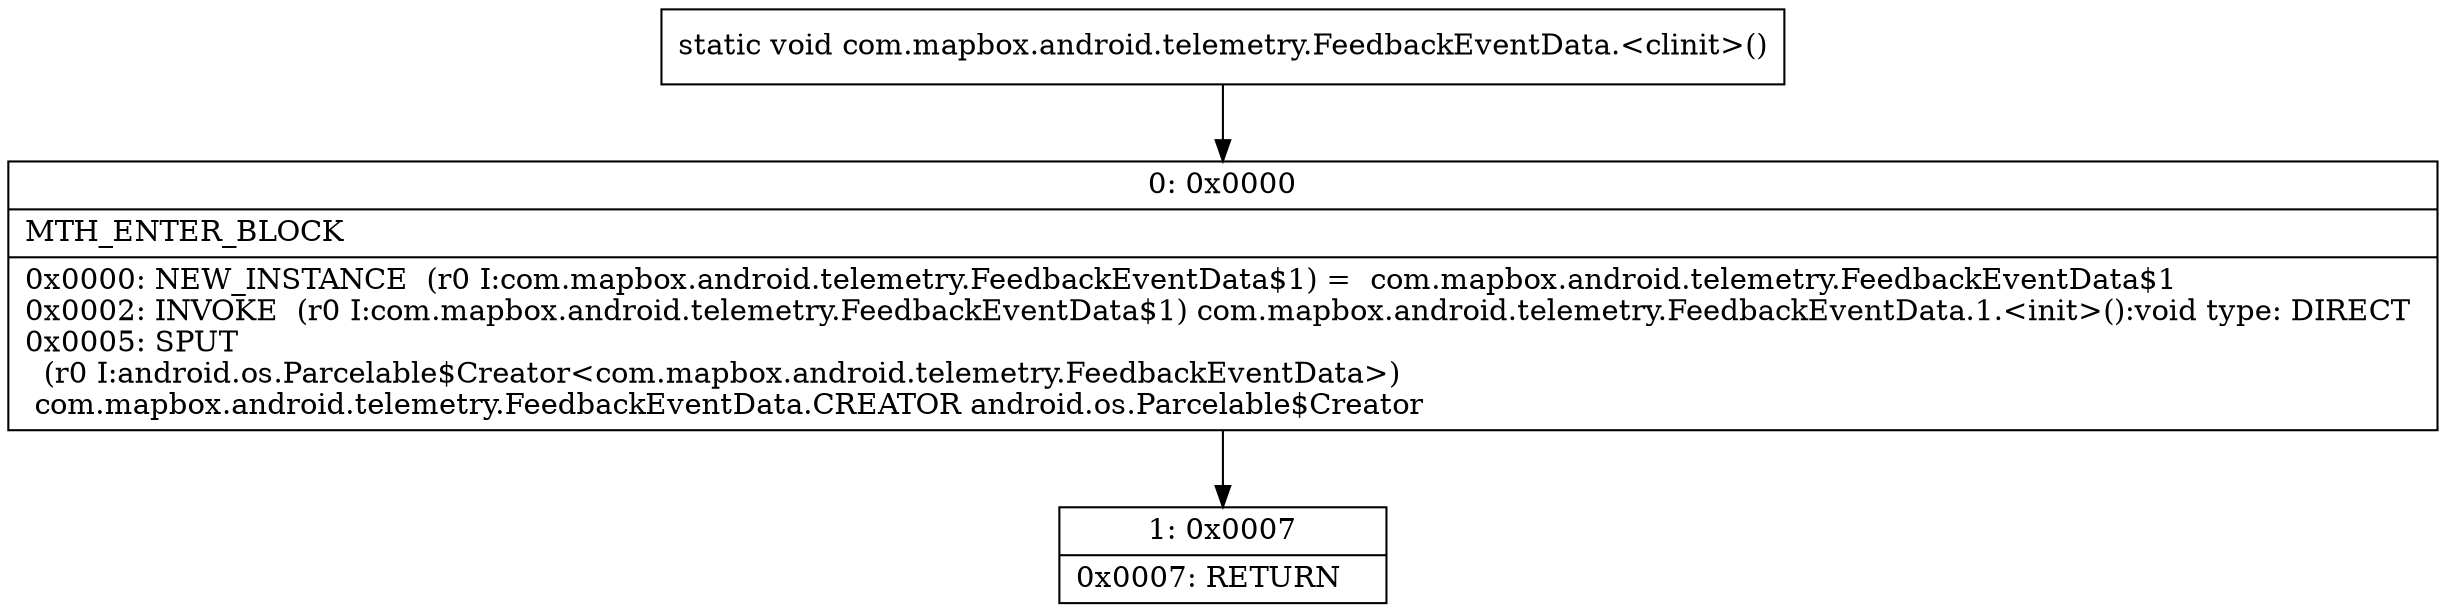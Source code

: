 digraph "CFG forcom.mapbox.android.telemetry.FeedbackEventData.\<clinit\>()V" {
Node_0 [shape=record,label="{0\:\ 0x0000|MTH_ENTER_BLOCK\l|0x0000: NEW_INSTANCE  (r0 I:com.mapbox.android.telemetry.FeedbackEventData$1) =  com.mapbox.android.telemetry.FeedbackEventData$1 \l0x0002: INVOKE  (r0 I:com.mapbox.android.telemetry.FeedbackEventData$1) com.mapbox.android.telemetry.FeedbackEventData.1.\<init\>():void type: DIRECT \l0x0005: SPUT  \l  (r0 I:android.os.Parcelable$Creator\<com.mapbox.android.telemetry.FeedbackEventData\>)\l com.mapbox.android.telemetry.FeedbackEventData.CREATOR android.os.Parcelable$Creator \l}"];
Node_1 [shape=record,label="{1\:\ 0x0007|0x0007: RETURN   \l}"];
MethodNode[shape=record,label="{static void com.mapbox.android.telemetry.FeedbackEventData.\<clinit\>() }"];
MethodNode -> Node_0;
Node_0 -> Node_1;
}

